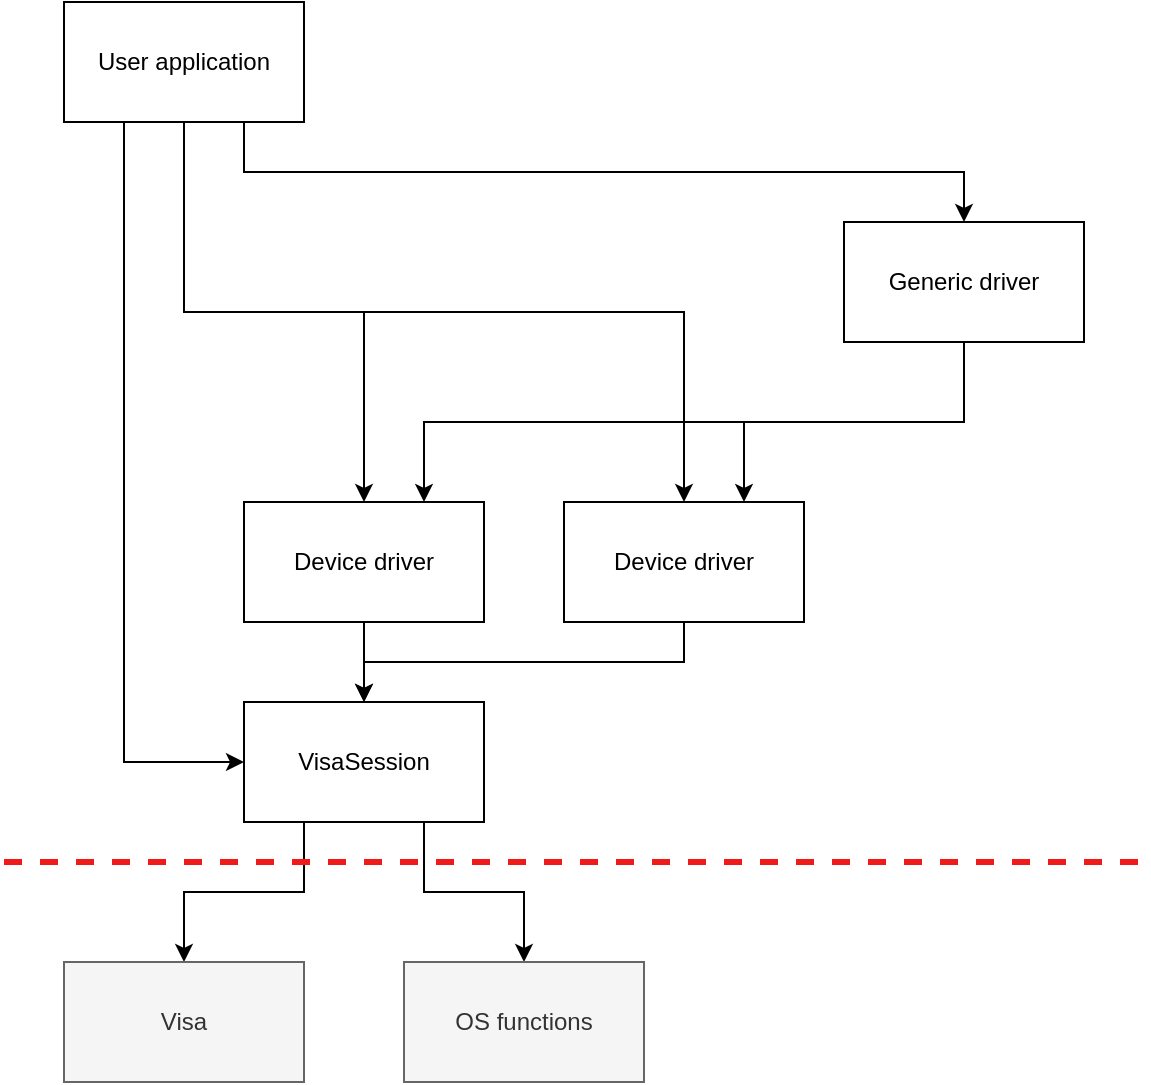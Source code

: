 <mxfile version="20.3.0" type="device"><diagram id="gDsKrlSEqBaF63qisOsp" name="Seite-1"><mxGraphModel dx="1422" dy="857" grid="1" gridSize="10" guides="1" tooltips="1" connect="1" arrows="1" fold="1" page="1" pageScale="1" pageWidth="827" pageHeight="1169" math="0" shadow="0"><root><mxCell id="0"/><mxCell id="1" parent="0"/><mxCell id="YCOF99F_GY1Yz_1576JL-4" style="edgeStyle=orthogonalEdgeStyle;rounded=0;orthogonalLoop=1;jettySize=auto;html=1;exitX=0.25;exitY=1;exitDx=0;exitDy=0;entryX=0.5;entryY=0;entryDx=0;entryDy=0;" parent="1" source="YCOF99F_GY1Yz_1576JL-1" target="YCOF99F_GY1Yz_1576JL-2" edge="1"><mxGeometry relative="1" as="geometry"/></mxCell><mxCell id="YCOF99F_GY1Yz_1576JL-5" style="edgeStyle=orthogonalEdgeStyle;rounded=0;orthogonalLoop=1;jettySize=auto;html=1;exitX=0.75;exitY=1;exitDx=0;exitDy=0;entryX=0.5;entryY=0;entryDx=0;entryDy=0;" parent="1" source="YCOF99F_GY1Yz_1576JL-1" target="YCOF99F_GY1Yz_1576JL-3" edge="1"><mxGeometry relative="1" as="geometry"/></mxCell><mxCell id="YCOF99F_GY1Yz_1576JL-1" value="VisaSession" style="rounded=0;whiteSpace=wrap;html=1;" parent="1" vertex="1"><mxGeometry x="200" y="520" width="120" height="60" as="geometry"/></mxCell><mxCell id="YCOF99F_GY1Yz_1576JL-2" value="Visa" style="rounded=0;whiteSpace=wrap;html=1;fillColor=#f5f5f5;fontColor=#333333;strokeColor=#666666;" parent="1" vertex="1"><mxGeometry x="110" y="650" width="120" height="60" as="geometry"/></mxCell><mxCell id="YCOF99F_GY1Yz_1576JL-3" value="OS functions" style="rounded=0;whiteSpace=wrap;html=1;fillColor=#f5f5f5;fontColor=#333333;strokeColor=#666666;" parent="1" vertex="1"><mxGeometry x="280" y="650" width="120" height="60" as="geometry"/></mxCell><mxCell id="YCOF99F_GY1Yz_1576JL-11" style="edgeStyle=orthogonalEdgeStyle;rounded=0;orthogonalLoop=1;jettySize=auto;html=1;exitX=0.5;exitY=1;exitDx=0;exitDy=0;entryX=0.5;entryY=0;entryDx=0;entryDy=0;" parent="1" source="YCOF99F_GY1Yz_1576JL-6" target="YCOF99F_GY1Yz_1576JL-1" edge="1"><mxGeometry relative="1" as="geometry"/></mxCell><mxCell id="YCOF99F_GY1Yz_1576JL-6" value="Device driver" style="rounded=0;whiteSpace=wrap;html=1;" parent="1" vertex="1"><mxGeometry x="200" y="420" width="120" height="60" as="geometry"/></mxCell><mxCell id="YCOF99F_GY1Yz_1576JL-12" style="edgeStyle=orthogonalEdgeStyle;rounded=0;orthogonalLoop=1;jettySize=auto;html=1;exitX=0.5;exitY=1;exitDx=0;exitDy=0;entryX=0.5;entryY=0;entryDx=0;entryDy=0;" parent="1" source="YCOF99F_GY1Yz_1576JL-7" target="YCOF99F_GY1Yz_1576JL-1" edge="1"><mxGeometry relative="1" as="geometry"/></mxCell><mxCell id="YCOF99F_GY1Yz_1576JL-7" value="Device driver" style="rounded=0;whiteSpace=wrap;html=1;" parent="1" vertex="1"><mxGeometry x="360" y="420" width="120" height="60" as="geometry"/></mxCell><mxCell id="YCOF99F_GY1Yz_1576JL-9" style="edgeStyle=orthogonalEdgeStyle;rounded=0;orthogonalLoop=1;jettySize=auto;html=1;exitX=0.5;exitY=1;exitDx=0;exitDy=0;entryX=0.5;entryY=0;entryDx=0;entryDy=0;" parent="1" source="YCOF99F_GY1Yz_1576JL-8" target="YCOF99F_GY1Yz_1576JL-6" edge="1"><mxGeometry relative="1" as="geometry"/></mxCell><mxCell id="YCOF99F_GY1Yz_1576JL-10" style="edgeStyle=orthogonalEdgeStyle;rounded=0;orthogonalLoop=1;jettySize=auto;html=1;exitX=0.25;exitY=1;exitDx=0;exitDy=0;entryX=0;entryY=0.5;entryDx=0;entryDy=0;" parent="1" source="YCOF99F_GY1Yz_1576JL-8" target="YCOF99F_GY1Yz_1576JL-1" edge="1"><mxGeometry relative="1" as="geometry"/></mxCell><mxCell id="YCOF99F_GY1Yz_1576JL-13" style="edgeStyle=orthogonalEdgeStyle;rounded=0;orthogonalLoop=1;jettySize=auto;html=1;exitX=0.5;exitY=1;exitDx=0;exitDy=0;entryX=0.5;entryY=0;entryDx=0;entryDy=0;" parent="1" source="YCOF99F_GY1Yz_1576JL-8" target="YCOF99F_GY1Yz_1576JL-7" edge="1"><mxGeometry relative="1" as="geometry"/></mxCell><mxCell id="YCOF99F_GY1Yz_1576JL-15" style="edgeStyle=orthogonalEdgeStyle;rounded=0;orthogonalLoop=1;jettySize=auto;html=1;exitX=0.75;exitY=1;exitDx=0;exitDy=0;entryX=0.5;entryY=0;entryDx=0;entryDy=0;" parent="1" source="YCOF99F_GY1Yz_1576JL-8" target="YCOF99F_GY1Yz_1576JL-14" edge="1"><mxGeometry relative="1" as="geometry"/></mxCell><mxCell id="YCOF99F_GY1Yz_1576JL-8" value="User application" style="rounded=0;whiteSpace=wrap;html=1;" parent="1" vertex="1"><mxGeometry x="110" y="170" width="120" height="60" as="geometry"/></mxCell><mxCell id="YCOF99F_GY1Yz_1576JL-16" style="edgeStyle=orthogonalEdgeStyle;rounded=0;orthogonalLoop=1;jettySize=auto;html=1;exitX=0.5;exitY=1;exitDx=0;exitDy=0;entryX=0.75;entryY=0;entryDx=0;entryDy=0;" parent="1" source="YCOF99F_GY1Yz_1576JL-14" target="YCOF99F_GY1Yz_1576JL-6" edge="1"><mxGeometry relative="1" as="geometry"/></mxCell><mxCell id="YCOF99F_GY1Yz_1576JL-17" style="edgeStyle=orthogonalEdgeStyle;rounded=0;orthogonalLoop=1;jettySize=auto;html=1;exitX=0.5;exitY=1;exitDx=0;exitDy=0;entryX=0.75;entryY=0;entryDx=0;entryDy=0;" parent="1" source="YCOF99F_GY1Yz_1576JL-14" target="YCOF99F_GY1Yz_1576JL-7" edge="1"><mxGeometry relative="1" as="geometry"/></mxCell><mxCell id="YCOF99F_GY1Yz_1576JL-14" value="Generic driver" style="rounded=0;whiteSpace=wrap;html=1;" parent="1" vertex="1"><mxGeometry x="500" y="280" width="120" height="60" as="geometry"/></mxCell><mxCell id="YCOF99F_GY1Yz_1576JL-18" value="" style="endArrow=none;dashed=1;html=1;strokeWidth=3;rounded=0;fillColor=#f8cecc;strokeColor=#F01A1A;jumpSize=6;startSize=6;endSize=6;" parent="1" edge="1"><mxGeometry width="50" height="50" relative="1" as="geometry"><mxPoint x="80" y="600" as="sourcePoint"/><mxPoint x="650" y="600" as="targetPoint"/></mxGeometry></mxCell></root></mxGraphModel></diagram></mxfile>